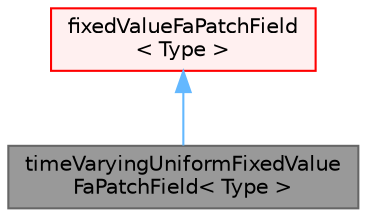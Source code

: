 digraph "timeVaryingUniformFixedValueFaPatchField&lt; Type &gt;"
{
 // LATEX_PDF_SIZE
  bgcolor="transparent";
  edge [fontname=Helvetica,fontsize=10,labelfontname=Helvetica,labelfontsize=10];
  node [fontname=Helvetica,fontsize=10,shape=box,height=0.2,width=0.4];
  Node1 [id="Node000001",label="timeVaryingUniformFixedValue\lFaPatchField\< Type \>",height=0.2,width=0.4,color="gray40", fillcolor="grey60", style="filled", fontcolor="black",tooltip="A time-varying form of a uniform fixed value finite area boundary condition."];
  Node2 -> Node1 [id="edge1_Node000001_Node000002",dir="back",color="steelblue1",style="solid",tooltip=" "];
  Node2 [id="Node000002",label="fixedValueFaPatchField\l\< Type \>",height=0.2,width=0.4,color="red", fillcolor="#FFF0F0", style="filled",URL="$classFoam_1_1fixedValueFaPatchField.html",tooltip="Author Zeljko Tukovic, FMENA Hrvoje Jasak, Wikki Ltd."];
}
